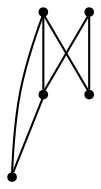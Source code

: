 graph {
  node [shape=point,comment="{\"directed\":false,\"doi\":\"10.1007/978-3-031-49272-3_19\",\"figure\":\"1 (2)\"}"]

  v0 [pos="1592.728762076243,1278.8548963626863"]
  v1 [pos="1592.728762076243,1152.8362787451172"]
  v2 [pos="1466.708599998361,1152.836278745117"]
  v3 [pos="1529.7186174488838,1341.8641415838324"]
  v4 [pos="1466.708599998361,1278.8548963626863"]

  v4 -- v2 [id="-3",pos="1466.708599998361,1278.8548963626863 1466.708599998361,1152.836278745117 1466.708599998361,1152.836278745117 1466.708599998361,1152.836278745117"]
  v1 -- v0 [id="-5",pos="1592.728762076243,1152.8362787451172 1592.728762076243,1278.8548963626863 1592.728762076243,1278.8548963626863 1592.728762076243,1278.8548963626863"]
  v0 -- v3 [id="-9",pos="1592.728762076243,1278.8548963626863 1529.7186174488838,1341.8641415838324 1529.7186174488838,1341.8641415838324 1529.7186174488838,1341.8641415838324"]
  v4 -- v3 [id="-10",pos="1466.708599998361,1278.8548963626863 1529.7186174488838,1341.8641415838324 1529.7186174488838,1341.8641415838324 1529.7186174488838,1341.8641415838324"]
  v1 -- v2 [id="-11",pos="1592.728762076243,1152.8362787451172 1466.708599998361,1152.836278745117 1466.708599998361,1152.836278745117 1466.708599998361,1152.836278745117"]
  v4 -- v0 [id="-12",pos="1466.708599998361,1278.8548963626863 1592.728762076243,1278.8548963626863 1592.728762076243,1278.8548963626863 1592.728762076243,1278.8548963626863"]
}
